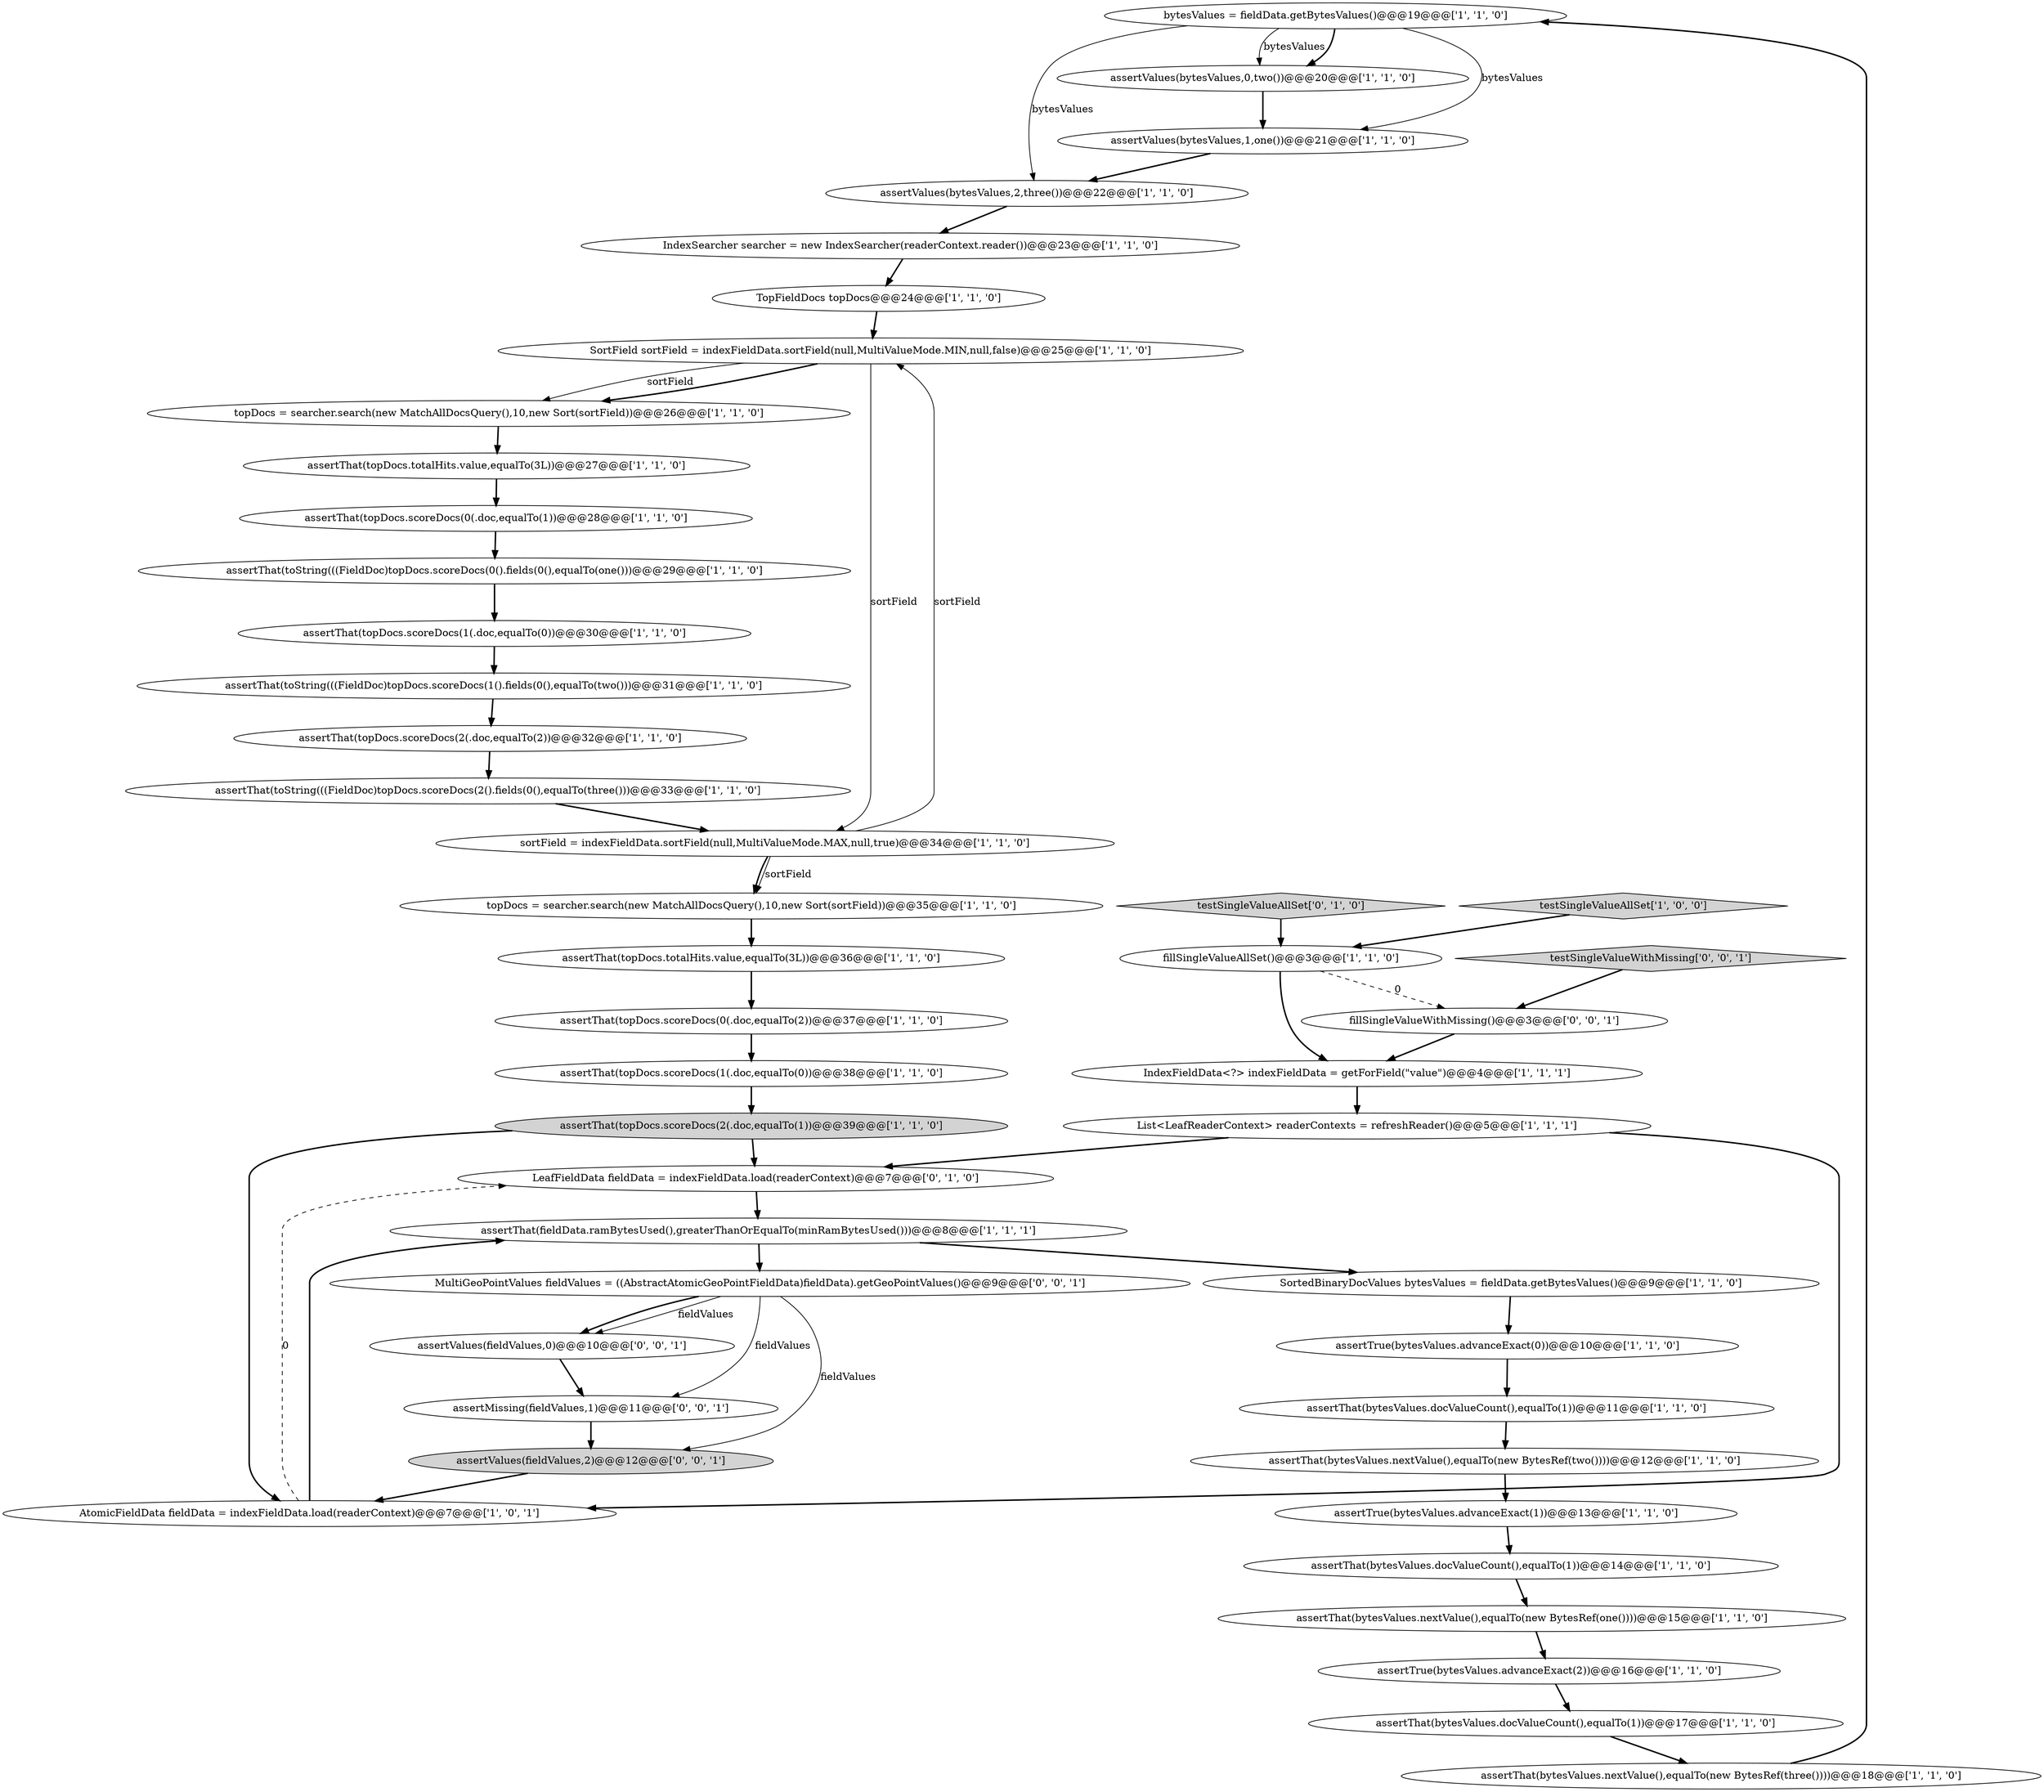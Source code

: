 digraph {
25 [style = filled, label = "bytesValues = fieldData.getBytesValues()@@@19@@@['1', '1', '0']", fillcolor = white, shape = ellipse image = "AAA0AAABBB1BBB"];
34 [style = filled, label = "assertThat(topDocs.scoreDocs(2(.doc,equalTo(2))@@@32@@@['1', '1', '0']", fillcolor = white, shape = ellipse image = "AAA0AAABBB1BBB"];
30 [style = filled, label = "assertTrue(bytesValues.advanceExact(1))@@@13@@@['1', '1', '0']", fillcolor = white, shape = ellipse image = "AAA0AAABBB1BBB"];
16 [style = filled, label = "assertValues(bytesValues,0,two())@@@20@@@['1', '1', '0']", fillcolor = white, shape = ellipse image = "AAA0AAABBB1BBB"];
12 [style = filled, label = "assertThat(bytesValues.nextValue(),equalTo(new BytesRef(two())))@@@12@@@['1', '1', '0']", fillcolor = white, shape = ellipse image = "AAA0AAABBB1BBB"];
11 [style = filled, label = "assertThat(toString(((FieldDoc)topDocs.scoreDocs(0().fields(0(),equalTo(one()))@@@29@@@['1', '1', '0']", fillcolor = white, shape = ellipse image = "AAA0AAABBB1BBB"];
42 [style = filled, label = "assertValues(fieldValues,2)@@@12@@@['0', '0', '1']", fillcolor = lightgray, shape = ellipse image = "AAA0AAABBB3BBB"];
14 [style = filled, label = "IndexSearcher searcher = new IndexSearcher(readerContext.reader())@@@23@@@['1', '1', '0']", fillcolor = white, shape = ellipse image = "AAA0AAABBB1BBB"];
37 [style = filled, label = "testSingleValueAllSet['0', '1', '0']", fillcolor = lightgray, shape = diamond image = "AAA0AAABBB2BBB"];
21 [style = filled, label = "assertThat(topDocs.scoreDocs(2(.doc,equalTo(1))@@@39@@@['1', '1', '0']", fillcolor = lightgray, shape = ellipse image = "AAA0AAABBB1BBB"];
19 [style = filled, label = "SortedBinaryDocValues bytesValues = fieldData.getBytesValues()@@@9@@@['1', '1', '0']", fillcolor = white, shape = ellipse image = "AAA0AAABBB1BBB"];
39 [style = filled, label = "assertValues(fieldValues,0)@@@10@@@['0', '0', '1']", fillcolor = white, shape = ellipse image = "AAA0AAABBB3BBB"];
38 [style = filled, label = "LeafFieldData fieldData = indexFieldData.load(readerContext)@@@7@@@['0', '1', '0']", fillcolor = white, shape = ellipse image = "AAA1AAABBB2BBB"];
36 [style = filled, label = "assertValues(bytesValues,2,three())@@@22@@@['1', '1', '0']", fillcolor = white, shape = ellipse image = "AAA0AAABBB1BBB"];
15 [style = filled, label = "assertThat(topDocs.totalHits.value,equalTo(3L))@@@36@@@['1', '1', '0']", fillcolor = white, shape = ellipse image = "AAA0AAABBB1BBB"];
23 [style = filled, label = "fillSingleValueAllSet()@@@3@@@['1', '1', '0']", fillcolor = white, shape = ellipse image = "AAA0AAABBB1BBB"];
29 [style = filled, label = "assertTrue(bytesValues.advanceExact(2))@@@16@@@['1', '1', '0']", fillcolor = white, shape = ellipse image = "AAA0AAABBB1BBB"];
4 [style = filled, label = "assertThat(topDocs.scoreDocs(1(.doc,equalTo(0))@@@30@@@['1', '1', '0']", fillcolor = white, shape = ellipse image = "AAA0AAABBB1BBB"];
8 [style = filled, label = "assertThat(bytesValues.docValueCount(),equalTo(1))@@@17@@@['1', '1', '0']", fillcolor = white, shape = ellipse image = "AAA0AAABBB1BBB"];
17 [style = filled, label = "AtomicFieldData fieldData = indexFieldData.load(readerContext)@@@7@@@['1', '0', '1']", fillcolor = white, shape = ellipse image = "AAA0AAABBB1BBB"];
35 [style = filled, label = "topDocs = searcher.search(new MatchAllDocsQuery(),10,new Sort(sortField))@@@35@@@['1', '1', '0']", fillcolor = white, shape = ellipse image = "AAA0AAABBB1BBB"];
43 [style = filled, label = "testSingleValueWithMissing['0', '0', '1']", fillcolor = lightgray, shape = diamond image = "AAA0AAABBB3BBB"];
9 [style = filled, label = "assertThat(bytesValues.docValueCount(),equalTo(1))@@@14@@@['1', '1', '0']", fillcolor = white, shape = ellipse image = "AAA0AAABBB1BBB"];
22 [style = filled, label = "assertThat(bytesValues.nextValue(),equalTo(new BytesRef(three())))@@@18@@@['1', '1', '0']", fillcolor = white, shape = ellipse image = "AAA0AAABBB1BBB"];
18 [style = filled, label = "assertThat(topDocs.scoreDocs(0(.doc,equalTo(1))@@@28@@@['1', '1', '0']", fillcolor = white, shape = ellipse image = "AAA0AAABBB1BBB"];
28 [style = filled, label = "TopFieldDocs topDocs@@@24@@@['1', '1', '0']", fillcolor = white, shape = ellipse image = "AAA0AAABBB1BBB"];
0 [style = filled, label = "assertValues(bytesValues,1,one())@@@21@@@['1', '1', '0']", fillcolor = white, shape = ellipse image = "AAA0AAABBB1BBB"];
13 [style = filled, label = "assertTrue(bytesValues.advanceExact(0))@@@10@@@['1', '1', '0']", fillcolor = white, shape = ellipse image = "AAA0AAABBB1BBB"];
20 [style = filled, label = "assertThat(bytesValues.nextValue(),equalTo(new BytesRef(one())))@@@15@@@['1', '1', '0']", fillcolor = white, shape = ellipse image = "AAA0AAABBB1BBB"];
31 [style = filled, label = "List<LeafReaderContext> readerContexts = refreshReader()@@@5@@@['1', '1', '1']", fillcolor = white, shape = ellipse image = "AAA0AAABBB1BBB"];
3 [style = filled, label = "assertThat(toString(((FieldDoc)topDocs.scoreDocs(1().fields(0(),equalTo(two()))@@@31@@@['1', '1', '0']", fillcolor = white, shape = ellipse image = "AAA0AAABBB1BBB"];
32 [style = filled, label = "testSingleValueAllSet['1', '0', '0']", fillcolor = lightgray, shape = diamond image = "AAA0AAABBB1BBB"];
33 [style = filled, label = "sortField = indexFieldData.sortField(null,MultiValueMode.MAX,null,true)@@@34@@@['1', '1', '0']", fillcolor = white, shape = ellipse image = "AAA0AAABBB1BBB"];
2 [style = filled, label = "assertThat(topDocs.scoreDocs(1(.doc,equalTo(0))@@@38@@@['1', '1', '0']", fillcolor = white, shape = ellipse image = "AAA0AAABBB1BBB"];
24 [style = filled, label = "assertThat(bytesValues.docValueCount(),equalTo(1))@@@11@@@['1', '1', '0']", fillcolor = white, shape = ellipse image = "AAA0AAABBB1BBB"];
6 [style = filled, label = "IndexFieldData<?> indexFieldData = getForField(\"value\")@@@4@@@['1', '1', '1']", fillcolor = white, shape = ellipse image = "AAA0AAABBB1BBB"];
10 [style = filled, label = "topDocs = searcher.search(new MatchAllDocsQuery(),10,new Sort(sortField))@@@26@@@['1', '1', '0']", fillcolor = white, shape = ellipse image = "AAA0AAABBB1BBB"];
27 [style = filled, label = "assertThat(topDocs.totalHits.value,equalTo(3L))@@@27@@@['1', '1', '0']", fillcolor = white, shape = ellipse image = "AAA0AAABBB1BBB"];
1 [style = filled, label = "assertThat(toString(((FieldDoc)topDocs.scoreDocs(2().fields(0(),equalTo(three()))@@@33@@@['1', '1', '0']", fillcolor = white, shape = ellipse image = "AAA0AAABBB1BBB"];
5 [style = filled, label = "SortField sortField = indexFieldData.sortField(null,MultiValueMode.MIN,null,false)@@@25@@@['1', '1', '0']", fillcolor = white, shape = ellipse image = "AAA0AAABBB1BBB"];
40 [style = filled, label = "MultiGeoPointValues fieldValues = ((AbstractAtomicGeoPointFieldData)fieldData).getGeoPointValues()@@@9@@@['0', '0', '1']", fillcolor = white, shape = ellipse image = "AAA0AAABBB3BBB"];
41 [style = filled, label = "assertMissing(fieldValues,1)@@@11@@@['0', '0', '1']", fillcolor = white, shape = ellipse image = "AAA0AAABBB3BBB"];
44 [style = filled, label = "fillSingleValueWithMissing()@@@3@@@['0', '0', '1']", fillcolor = white, shape = ellipse image = "AAA0AAABBB3BBB"];
7 [style = filled, label = "assertThat(fieldData.ramBytesUsed(),greaterThanOrEqualTo(minRamBytesUsed()))@@@8@@@['1', '1', '1']", fillcolor = white, shape = ellipse image = "AAA0AAABBB1BBB"];
26 [style = filled, label = "assertThat(topDocs.scoreDocs(0(.doc,equalTo(2))@@@37@@@['1', '1', '0']", fillcolor = white, shape = ellipse image = "AAA0AAABBB1BBB"];
32->23 [style = bold, label=""];
33->35 [style = solid, label="sortField"];
11->4 [style = bold, label=""];
26->2 [style = bold, label=""];
29->8 [style = bold, label=""];
25->0 [style = solid, label="bytesValues"];
25->16 [style = solid, label="bytesValues"];
9->20 [style = bold, label=""];
44->6 [style = bold, label=""];
30->9 [style = bold, label=""];
21->17 [style = bold, label=""];
16->0 [style = bold, label=""];
10->27 [style = bold, label=""];
13->24 [style = bold, label=""];
5->10 [style = bold, label=""];
12->30 [style = bold, label=""];
19->13 [style = bold, label=""];
2->21 [style = bold, label=""];
1->33 [style = bold, label=""];
39->41 [style = bold, label=""];
33->5 [style = solid, label="sortField"];
14->28 [style = bold, label=""];
23->44 [style = dashed, label="0"];
33->35 [style = bold, label=""];
23->6 [style = bold, label=""];
25->16 [style = bold, label=""];
38->7 [style = bold, label=""];
31->17 [style = bold, label=""];
0->36 [style = bold, label=""];
6->31 [style = bold, label=""];
22->25 [style = bold, label=""];
7->40 [style = bold, label=""];
15->26 [style = bold, label=""];
5->33 [style = solid, label="sortField"];
17->38 [style = dashed, label="0"];
8->22 [style = bold, label=""];
25->36 [style = solid, label="bytesValues"];
36->14 [style = bold, label=""];
41->42 [style = bold, label=""];
42->17 [style = bold, label=""];
21->38 [style = bold, label=""];
35->15 [style = bold, label=""];
28->5 [style = bold, label=""];
27->18 [style = bold, label=""];
20->29 [style = bold, label=""];
5->10 [style = solid, label="sortField"];
24->12 [style = bold, label=""];
40->42 [style = solid, label="fieldValues"];
40->39 [style = bold, label=""];
7->19 [style = bold, label=""];
17->7 [style = bold, label=""];
37->23 [style = bold, label=""];
43->44 [style = bold, label=""];
40->39 [style = solid, label="fieldValues"];
4->3 [style = bold, label=""];
40->41 [style = solid, label="fieldValues"];
18->11 [style = bold, label=""];
3->34 [style = bold, label=""];
31->38 [style = bold, label=""];
34->1 [style = bold, label=""];
}
